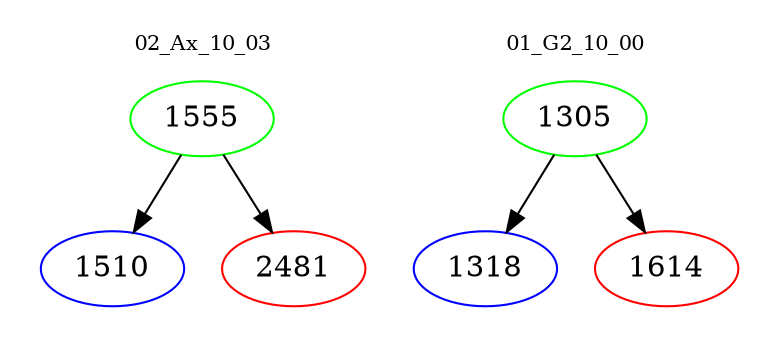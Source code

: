 digraph{
subgraph cluster_0 {
color = white
label = "02_Ax_10_03";
fontsize=10;
T0_1555 [label="1555", color="green"]
T0_1555 -> T0_1510 [color="black"]
T0_1510 [label="1510", color="blue"]
T0_1555 -> T0_2481 [color="black"]
T0_2481 [label="2481", color="red"]
}
subgraph cluster_1 {
color = white
label = "01_G2_10_00";
fontsize=10;
T1_1305 [label="1305", color="green"]
T1_1305 -> T1_1318 [color="black"]
T1_1318 [label="1318", color="blue"]
T1_1305 -> T1_1614 [color="black"]
T1_1614 [label="1614", color="red"]
}
}

